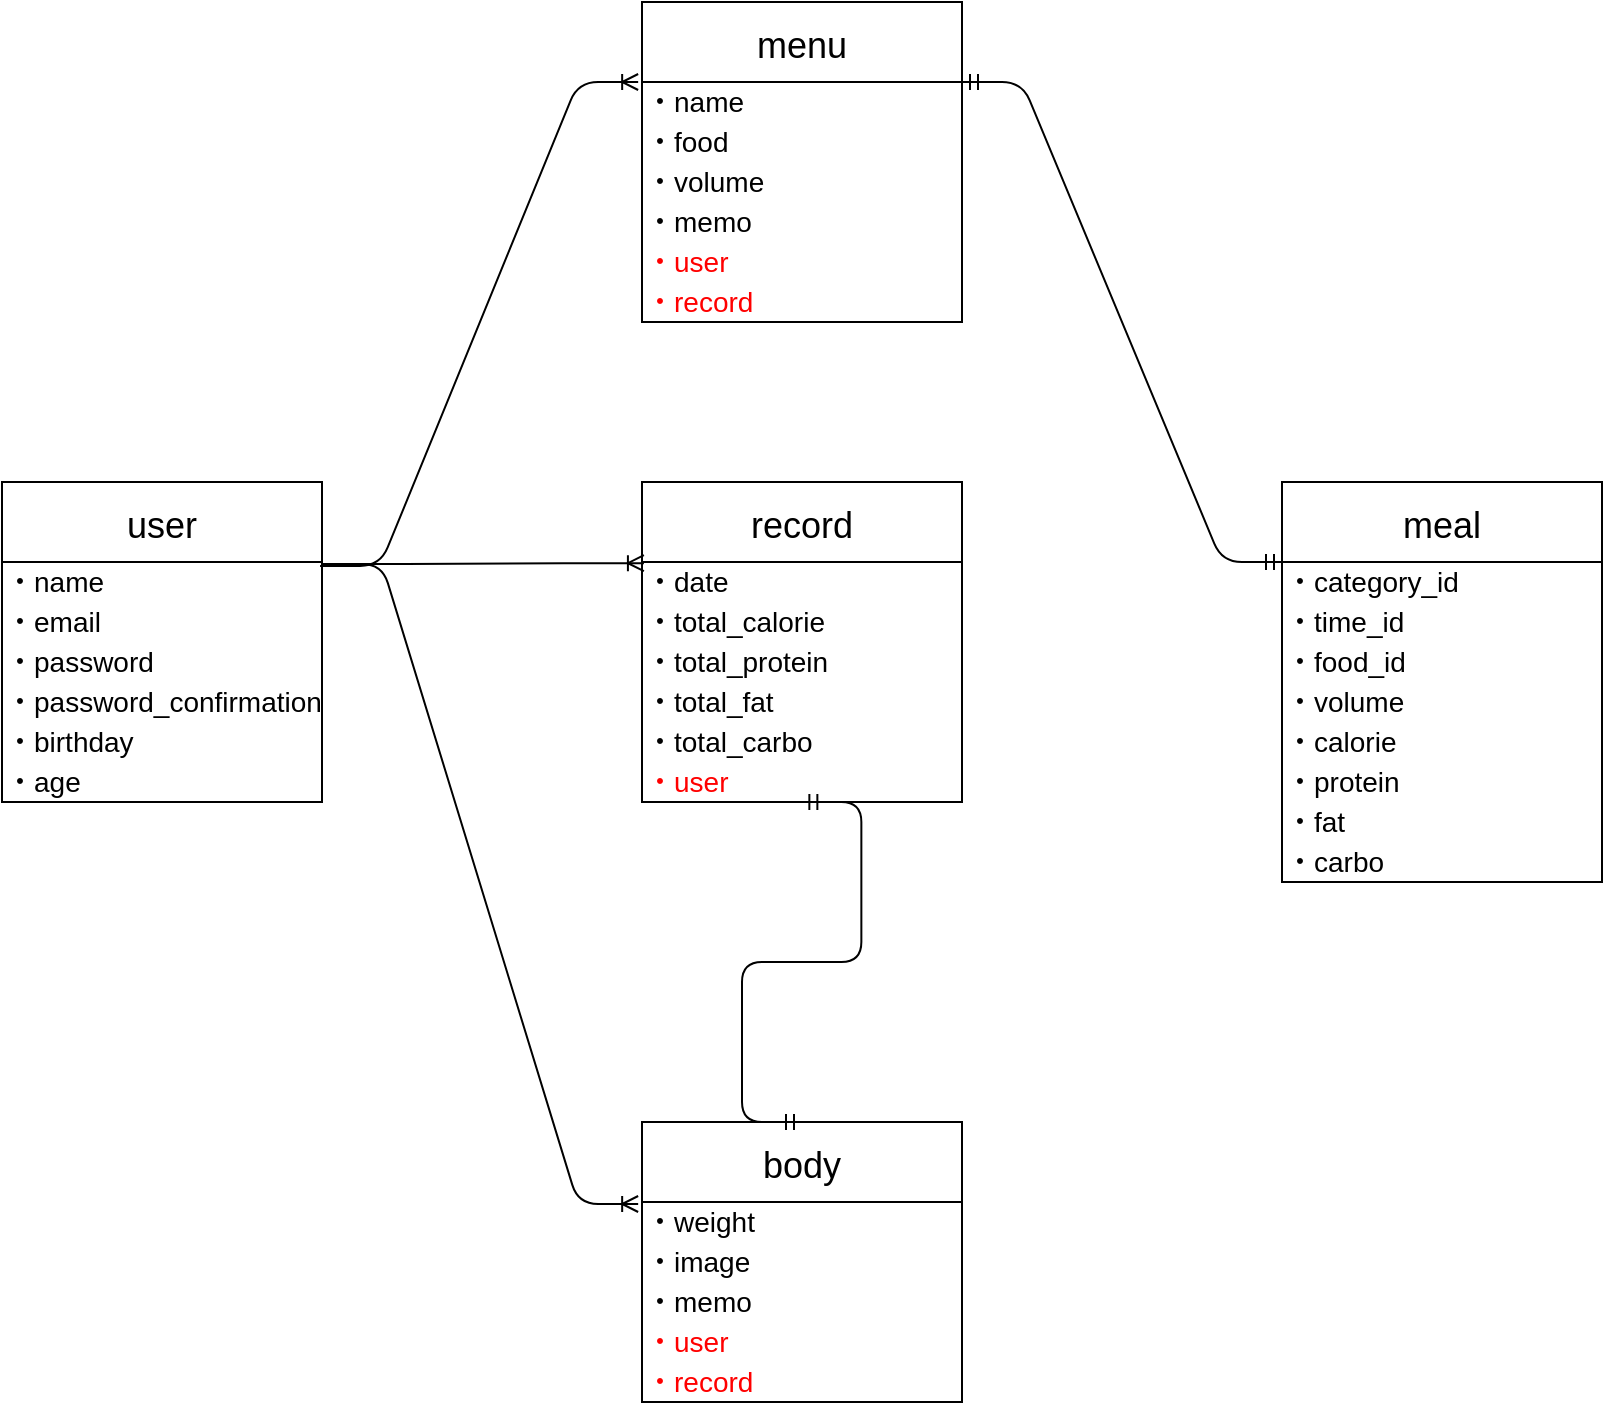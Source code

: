 <mxfile>
    <diagram id="8LpiCsWPj9kIHzaLiTQJ" name="ページ1">
        <mxGraphModel dx="898" dy="680" grid="1" gridSize="10" guides="1" tooltips="1" connect="1" arrows="1" fold="1" page="0" pageScale="1" pageWidth="827" pageHeight="1169" background="none" math="0" shadow="0">
            <root>
                <mxCell id="0"/>
                <mxCell id="1" parent="0"/>
                <mxCell id="2" value="user" style="swimlane;fontStyle=0;childLayout=stackLayout;horizontal=1;startSize=40;horizontalStack=0;resizeParent=1;resizeParentMax=0;resizeLast=0;collapsible=1;marginBottom=0;align=center;fontSize=18;fillColor=none;" parent="1" vertex="1">
                    <mxGeometry x="80" y="280" width="160" height="160" as="geometry">
                        <mxRectangle x="240" y="240" width="60" height="26" as="alternateBounds"/>
                    </mxGeometry>
                </mxCell>
                <mxCell id="21" value="・name" style="text;html=1;align=left;verticalAlign=middle;resizable=0;points=[];autosize=1;strokeColor=none;fillColor=none;fontSize=14;" parent="2" vertex="1">
                    <mxGeometry y="40" width="160" height="20" as="geometry"/>
                </mxCell>
                <mxCell id="22" value="・email" style="text;html=1;align=left;verticalAlign=middle;resizable=0;points=[];autosize=1;strokeColor=none;fillColor=none;fontSize=14;" parent="2" vertex="1">
                    <mxGeometry y="60" width="160" height="20" as="geometry"/>
                </mxCell>
                <mxCell id="23" value="・password" style="text;html=1;align=left;verticalAlign=middle;resizable=0;points=[];autosize=1;strokeColor=none;fillColor=none;fontSize=14;" parent="2" vertex="1">
                    <mxGeometry y="80" width="160" height="20" as="geometry"/>
                </mxCell>
                <mxCell id="24" value="・password_confirmation" style="text;html=1;align=left;verticalAlign=middle;resizable=0;points=[];autosize=1;strokeColor=none;fillColor=none;fontSize=14;" parent="2" vertex="1">
                    <mxGeometry y="100" width="160" height="20" as="geometry"/>
                </mxCell>
                <mxCell id="27" value="・birthday" style="text;html=1;align=left;verticalAlign=middle;resizable=0;points=[];autosize=1;strokeColor=none;fillColor=none;fontSize=14;" parent="2" vertex="1">
                    <mxGeometry y="120" width="160" height="20" as="geometry"/>
                </mxCell>
                <mxCell id="30" value="・age" style="text;html=1;align=left;verticalAlign=middle;resizable=0;points=[];autosize=1;strokeColor=none;fillColor=none;fontSize=14;" parent="2" vertex="1">
                    <mxGeometry y="140" width="160" height="20" as="geometry"/>
                </mxCell>
                <mxCell id="6" value="body" style="swimlane;fontStyle=0;childLayout=stackLayout;horizontal=1;startSize=40;horizontalStack=0;resizeParent=1;resizeParentMax=0;resizeLast=0;collapsible=1;marginBottom=0;align=center;fontSize=18;fillColor=none;" parent="1" vertex="1">
                    <mxGeometry x="400" y="600" width="160" height="140" as="geometry">
                        <mxRectangle x="240" y="240" width="60" height="26" as="alternateBounds"/>
                    </mxGeometry>
                </mxCell>
                <mxCell id="39" value="・weight" style="text;html=1;align=left;verticalAlign=middle;resizable=0;points=[];autosize=1;strokeColor=none;fillColor=none;fontSize=14;" parent="6" vertex="1">
                    <mxGeometry y="40" width="160" height="20" as="geometry"/>
                </mxCell>
                <mxCell id="41" value="・image" style="text;html=1;align=left;verticalAlign=middle;resizable=0;points=[];autosize=1;strokeColor=none;fillColor=none;fontSize=14;" parent="6" vertex="1">
                    <mxGeometry y="60" width="160" height="20" as="geometry"/>
                </mxCell>
                <mxCell id="40" value="・memo" style="text;html=1;align=left;verticalAlign=middle;resizable=0;points=[];autosize=1;strokeColor=none;fillColor=none;fontSize=14;" parent="6" vertex="1">
                    <mxGeometry y="80" width="160" height="20" as="geometry"/>
                </mxCell>
                <mxCell id="57" value="&lt;font color=&quot;#ff0000&quot;&gt;・user&lt;/font&gt;" style="text;html=1;align=left;verticalAlign=middle;resizable=0;points=[];autosize=1;strokeColor=none;fillColor=none;fontSize=14;" parent="6" vertex="1">
                    <mxGeometry y="100" width="160" height="20" as="geometry"/>
                </mxCell>
                <mxCell id="59" value="&lt;font color=&quot;#ff0000&quot;&gt;・record&lt;/font&gt;" style="text;html=1;align=left;verticalAlign=middle;resizable=0;points=[];autosize=1;strokeColor=none;fillColor=none;fontSize=14;" parent="6" vertex="1">
                    <mxGeometry y="120" width="160" height="20" as="geometry"/>
                </mxCell>
                <mxCell id="7" value="meal" style="swimlane;fontStyle=0;childLayout=stackLayout;horizontal=1;startSize=40;horizontalStack=0;resizeParent=1;resizeParentMax=0;resizeLast=0;collapsible=1;marginBottom=0;align=center;fontSize=18;fillColor=none;" parent="1" vertex="1">
                    <mxGeometry x="720" y="280" width="160" height="200" as="geometry">
                        <mxRectangle x="240" y="240" width="60" height="26" as="alternateBounds"/>
                    </mxGeometry>
                </mxCell>
                <mxCell id="37" value="・category_id" style="text;html=1;align=left;verticalAlign=middle;resizable=0;points=[];autosize=1;strokeColor=none;fillColor=none;fontSize=14;" parent="7" vertex="1">
                    <mxGeometry y="40" width="160" height="20" as="geometry"/>
                </mxCell>
                <mxCell id="34" value="・time_id" style="text;html=1;align=left;verticalAlign=middle;resizable=0;points=[];autosize=1;strokeColor=none;fillColor=none;fontSize=14;" parent="7" vertex="1">
                    <mxGeometry y="60" width="160" height="20" as="geometry"/>
                </mxCell>
                <mxCell id="36" value="・food_id" style="text;html=1;align=left;verticalAlign=middle;resizable=0;points=[];autosize=1;strokeColor=none;fillColor=none;fontSize=14;" parent="7" vertex="1">
                    <mxGeometry y="80" width="160" height="20" as="geometry"/>
                </mxCell>
                <mxCell id="35" value="・volume" style="text;html=1;align=left;verticalAlign=middle;resizable=0;points=[];autosize=1;strokeColor=none;fillColor=none;fontSize=14;" parent="7" vertex="1">
                    <mxGeometry y="100" width="160" height="20" as="geometry"/>
                </mxCell>
                <mxCell id="53" value="・calorie" style="text;html=1;align=left;verticalAlign=middle;resizable=0;points=[];autosize=1;strokeColor=none;fillColor=none;fontSize=14;" parent="7" vertex="1">
                    <mxGeometry y="120" width="160" height="20" as="geometry"/>
                </mxCell>
                <mxCell id="52" value="・protein" style="text;html=1;align=left;verticalAlign=middle;resizable=0;points=[];autosize=1;strokeColor=none;fillColor=none;fontSize=14;" parent="7" vertex="1">
                    <mxGeometry y="140" width="160" height="20" as="geometry"/>
                </mxCell>
                <mxCell id="51" value="・fat" style="text;html=1;align=left;verticalAlign=middle;resizable=0;points=[];autosize=1;strokeColor=none;fillColor=none;fontSize=14;" parent="7" vertex="1">
                    <mxGeometry y="160" width="160" height="20" as="geometry"/>
                </mxCell>
                <mxCell id="50" value="・carbo" style="text;html=1;align=left;verticalAlign=middle;resizable=0;points=[];autosize=1;strokeColor=none;fillColor=none;fontSize=14;" parent="7" vertex="1">
                    <mxGeometry y="180" width="160" height="20" as="geometry"/>
                </mxCell>
                <mxCell id="8" value="menu" style="swimlane;fontStyle=0;childLayout=stackLayout;horizontal=1;startSize=40;horizontalStack=0;resizeParent=1;resizeParentMax=0;resizeLast=0;collapsible=1;marginBottom=0;align=center;fontSize=18;fillColor=none;" parent="1" vertex="1">
                    <mxGeometry x="400" y="40" width="160" height="160" as="geometry">
                        <mxRectangle x="240" y="240" width="60" height="26" as="alternateBounds"/>
                    </mxGeometry>
                </mxCell>
                <mxCell id="46" value="・name" style="text;html=1;align=left;verticalAlign=middle;resizable=0;points=[];autosize=1;strokeColor=none;fillColor=none;fontSize=14;" parent="8" vertex="1">
                    <mxGeometry y="40" width="160" height="20" as="geometry"/>
                </mxCell>
                <mxCell id="45" value="・food" style="text;html=1;align=left;verticalAlign=middle;resizable=0;points=[];autosize=1;strokeColor=none;fillColor=none;fontSize=14;" parent="8" vertex="1">
                    <mxGeometry y="60" width="160" height="20" as="geometry"/>
                </mxCell>
                <mxCell id="43" value="・volume" style="text;html=1;align=left;verticalAlign=middle;resizable=0;points=[];autosize=1;strokeColor=none;fillColor=none;fontSize=14;" parent="8" vertex="1">
                    <mxGeometry y="80" width="160" height="20" as="geometry"/>
                </mxCell>
                <mxCell id="42" value="・memo" style="text;html=1;align=left;verticalAlign=middle;resizable=0;points=[];autosize=1;strokeColor=none;fillColor=none;fontSize=14;" parent="8" vertex="1">
                    <mxGeometry y="100" width="160" height="20" as="geometry"/>
                </mxCell>
                <mxCell id="55" value="&lt;font color=&quot;#ff0000&quot;&gt;・user&lt;/font&gt;" style="text;html=1;align=left;verticalAlign=middle;resizable=0;points=[];autosize=1;strokeColor=none;fillColor=none;fontSize=14;" parent="8" vertex="1">
                    <mxGeometry y="120" width="160" height="20" as="geometry"/>
                </mxCell>
                <mxCell id="58" value="&lt;font color=&quot;#ff0000&quot;&gt;・record&lt;/font&gt;" style="text;html=1;align=left;verticalAlign=middle;resizable=0;points=[];autosize=1;strokeColor=none;fillColor=none;fontSize=14;" parent="8" vertex="1">
                    <mxGeometry y="140" width="160" height="20" as="geometry"/>
                </mxCell>
                <mxCell id="9" value="" style="edgeStyle=entityRelationEdgeStyle;fontSize=12;html=1;endArrow=ERoneToMany;entryX=-0.012;entryY=0.05;entryDx=0;entryDy=0;exitX=1;exitY=0.05;exitDx=0;exitDy=0;entryPerimeter=0;exitPerimeter=0;" parent="1" source="21" target="39" edge="1">
                    <mxGeometry width="100" height="100" relative="1" as="geometry">
                        <mxPoint x="420" y="430" as="sourcePoint"/>
                        <mxPoint x="520" y="330" as="targetPoint"/>
                    </mxGeometry>
                </mxCell>
                <mxCell id="10" value="" style="edgeStyle=entityRelationEdgeStyle;fontSize=12;html=1;endArrow=ERoneToMany;exitX=0.994;exitY=0.1;exitDx=0;exitDy=0;entryX=-0.012;entryY=0;entryDx=0;entryDy=0;entryPerimeter=0;exitPerimeter=0;" parent="1" source="21" target="46" edge="1">
                    <mxGeometry width="100" height="100" relative="1" as="geometry">
                        <mxPoint x="420" y="430" as="sourcePoint"/>
                        <mxPoint x="520" y="330" as="targetPoint"/>
                    </mxGeometry>
                </mxCell>
                <mxCell id="12" value="" style="edgeStyle=entityRelationEdgeStyle;fontSize=12;html=1;endArrow=ERoneToMany;exitX=1.012;exitY=0.05;exitDx=0;exitDy=0;entryX=0.006;entryY=0.029;entryDx=0;entryDy=0;entryPerimeter=0;exitPerimeter=0;" parent="1" source="21" target="65" edge="1">
                    <mxGeometry width="100" height="100" relative="1" as="geometry">
                        <mxPoint x="230" y="360" as="sourcePoint"/>
                        <mxPoint x="330" y="260" as="targetPoint"/>
                    </mxGeometry>
                </mxCell>
                <mxCell id="48" value="" style="edgeStyle=entityRelationEdgeStyle;fontSize=12;html=1;endArrow=ERmandOne;startArrow=ERmandOne;exitX=0;exitY=0;exitDx=0;exitDy=0;entryX=1;entryY=0.25;entryDx=0;entryDy=0;exitPerimeter=0;" parent="1" source="37" target="8" edge="1">
                    <mxGeometry width="100" height="100" relative="1" as="geometry">
                        <mxPoint x="310" y="400" as="sourcePoint"/>
                        <mxPoint x="580" y="250" as="targetPoint"/>
                    </mxGeometry>
                </mxCell>
                <mxCell id="49" value="" style="edgeStyle=entityRelationEdgeStyle;fontSize=12;html=1;endArrow=ERmandOne;startArrow=ERmandOne;entryX=0.498;entryY=1;entryDx=0;entryDy=0;entryPerimeter=0;exitX=0.5;exitY=0;exitDx=0;exitDy=0;" parent="1" source="6" target="54" edge="1">
                    <mxGeometry width="100" height="100" relative="1" as="geometry">
                        <mxPoint x="310" y="400" as="sourcePoint"/>
                        <mxPoint x="410" y="300" as="targetPoint"/>
                    </mxGeometry>
                </mxCell>
                <mxCell id="64" value="record" style="swimlane;fontStyle=0;childLayout=stackLayout;horizontal=1;startSize=40;horizontalStack=0;resizeParent=1;resizeParentMax=0;resizeLast=0;collapsible=1;marginBottom=0;align=center;fontSize=18;fillColor=none;" parent="1" vertex="1">
                    <mxGeometry x="400" y="280" width="160" height="160" as="geometry">
                        <mxRectangle x="240" y="240" width="60" height="26" as="alternateBounds"/>
                    </mxGeometry>
                </mxCell>
                <mxCell id="65" value="・date" style="text;html=1;align=left;verticalAlign=middle;resizable=0;points=[];autosize=1;strokeColor=none;fillColor=none;fontSize=14;" parent="64" vertex="1">
                    <mxGeometry y="40" width="160" height="20" as="geometry"/>
                </mxCell>
                <mxCell id="66" value="・total_calorie" style="text;html=1;align=left;verticalAlign=middle;resizable=0;points=[];autosize=1;strokeColor=none;fillColor=none;fontSize=14;" parent="64" vertex="1">
                    <mxGeometry y="60" width="160" height="20" as="geometry"/>
                </mxCell>
                <mxCell id="67" value="・total_protein" style="text;html=1;align=left;verticalAlign=middle;resizable=0;points=[];autosize=1;strokeColor=none;fillColor=none;fontSize=14;" parent="64" vertex="1">
                    <mxGeometry y="80" width="160" height="20" as="geometry"/>
                </mxCell>
                <mxCell id="68" value="・total_fat" style="text;html=1;align=left;verticalAlign=middle;resizable=0;points=[];autosize=1;strokeColor=none;fillColor=none;fontSize=14;" parent="64" vertex="1">
                    <mxGeometry y="100" width="160" height="20" as="geometry"/>
                </mxCell>
                <mxCell id="69" value="・total_carbo" style="text;html=1;align=left;verticalAlign=middle;resizable=0;points=[];autosize=1;strokeColor=none;fillColor=none;fontSize=14;" parent="64" vertex="1">
                    <mxGeometry y="120" width="160" height="20" as="geometry"/>
                </mxCell>
                <mxCell id="54" value="&lt;font color=&quot;#ff0000&quot;&gt;・user&lt;/font&gt;" style="text;html=1;align=left;verticalAlign=middle;resizable=0;points=[];autosize=1;strokeColor=none;fillColor=none;fontSize=14;" parent="64" vertex="1">
                    <mxGeometry y="140" width="160" height="20" as="geometry"/>
                </mxCell>
            </root>
        </mxGraphModel>
    </diagram>
</mxfile>